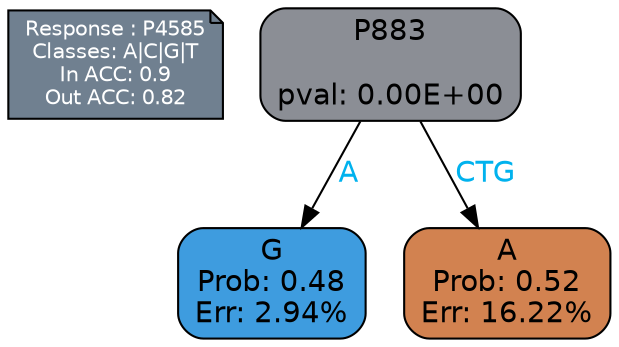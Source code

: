 digraph Tree {
node [shape=box, style="filled, rounded", color="black", fontname=helvetica] ;
graph [ranksep=equally, splines=polylines, bgcolor=transparent, dpi=600] ;
edge [fontname=helvetica] ;
LEGEND [label="Response : P4585
Classes: A|C|G|T
In ACC: 0.9
Out ACC: 0.82
",shape=note,align=left,style=filled,fillcolor="slategray",fontcolor="white",fontsize=10];1 [label="P883

pval: 0.00E+00", fillcolor="#8b8e95"] ;
2 [label="G
Prob: 0.48
Err: 2.94%", fillcolor="#3e9cdf"] ;
3 [label="A
Prob: 0.52
Err: 16.22%", fillcolor="#d28250"] ;
1 -> 2 [label="A",fontcolor=deepskyblue2] ;
1 -> 3 [label="CTG",fontcolor=deepskyblue2] ;
{rank = same; 2;3;}{rank = same; LEGEND;1;}}